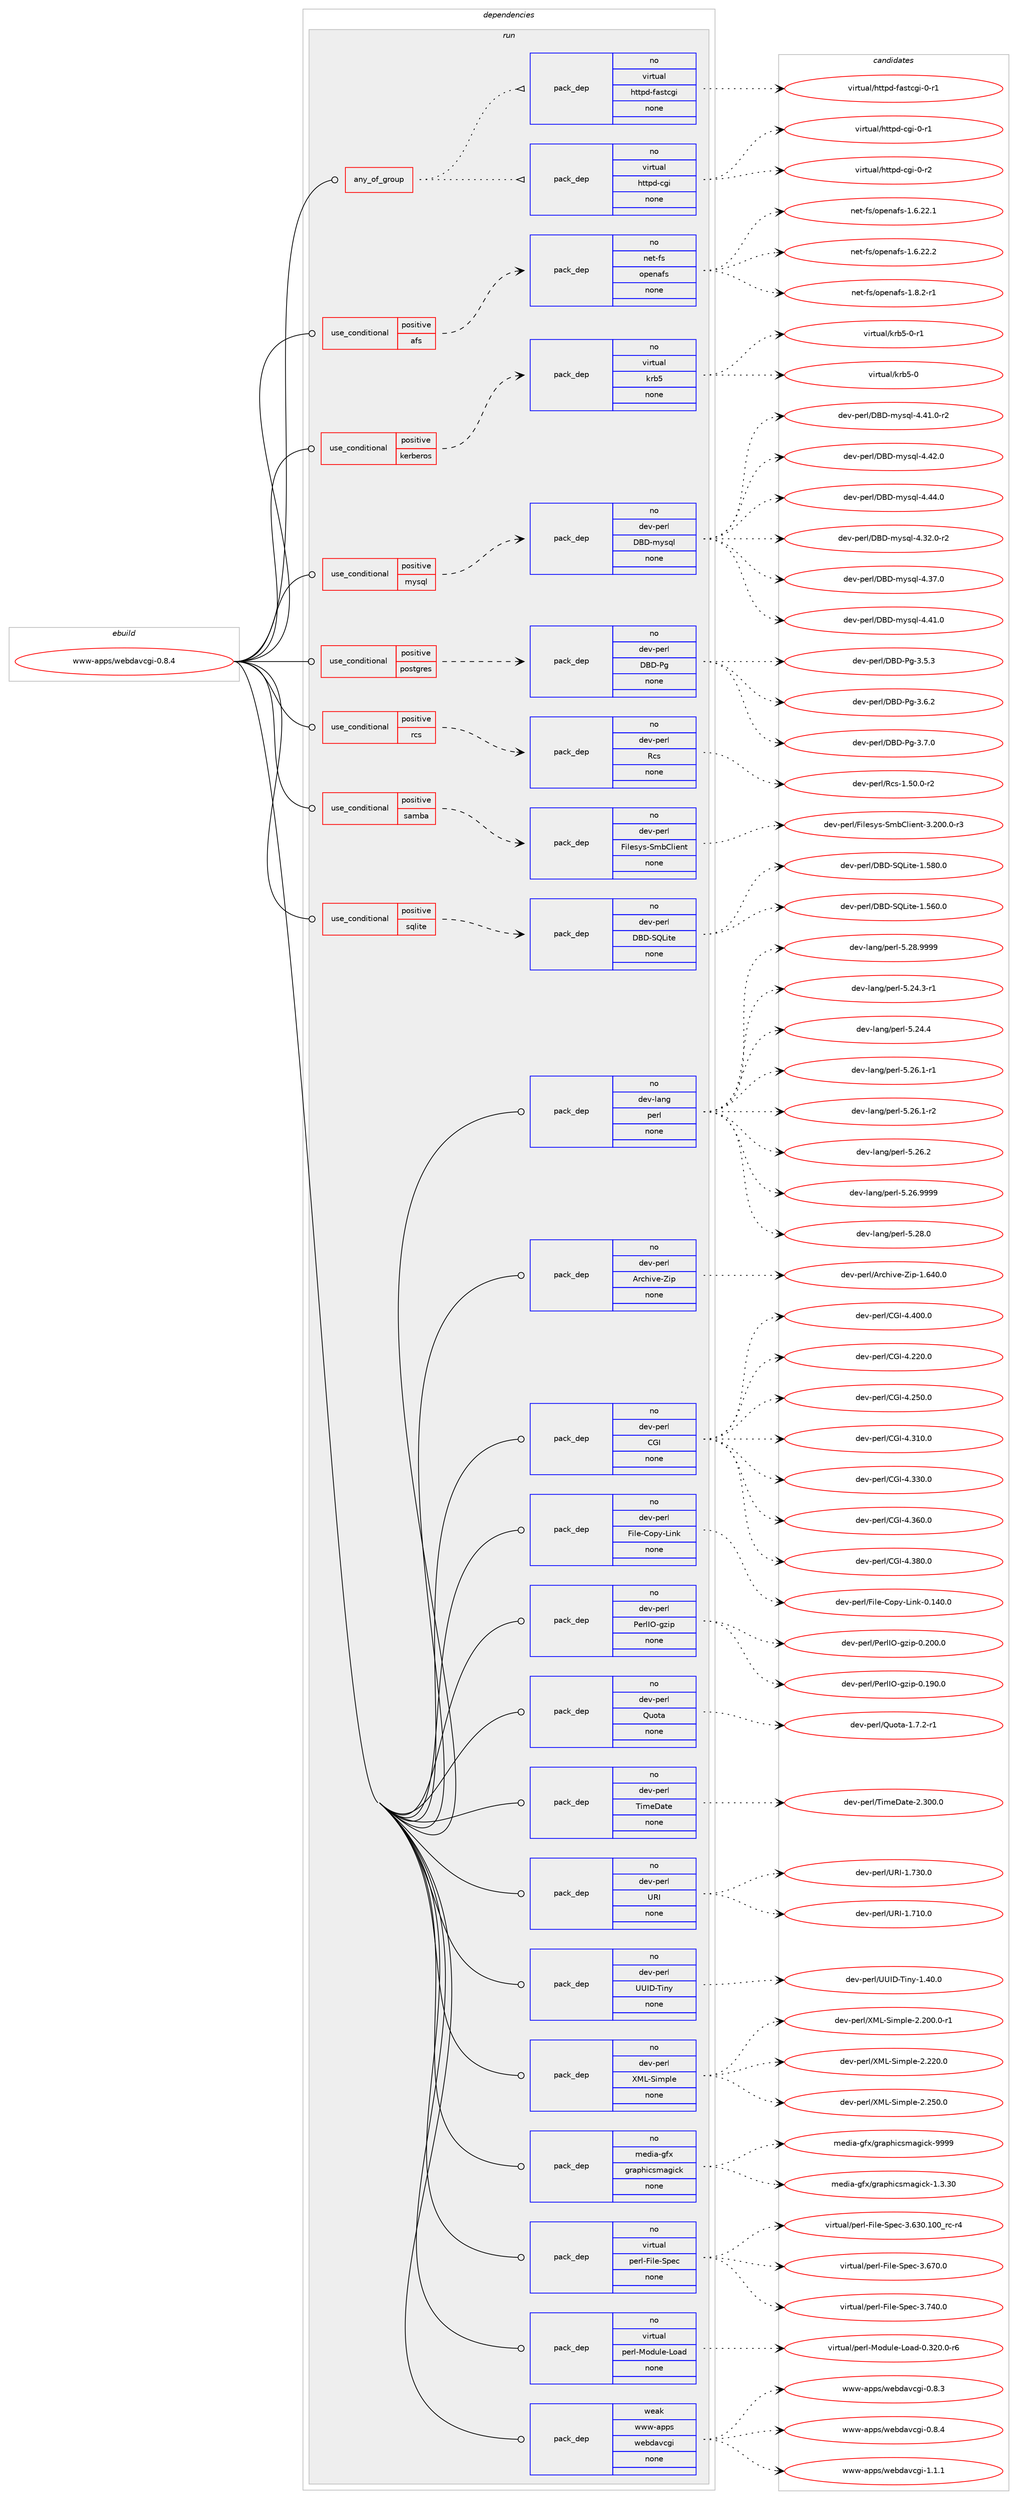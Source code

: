 digraph prolog {

# *************
# Graph options
# *************

newrank=true;
concentrate=true;
compound=true;
graph [rankdir=LR,fontname=Helvetica,fontsize=10,ranksep=1.5];#, ranksep=2.5, nodesep=0.2];
edge  [arrowhead=vee];
node  [fontname=Helvetica,fontsize=10];

# **********
# The ebuild
# **********

subgraph cluster_leftcol {
color=gray;
rank=same;
label=<<i>ebuild</i>>;
id [label="www-apps/webdavcgi-0.8.4", color=red, width=4, href="../www-apps/webdavcgi-0.8.4.svg"];
}

# ****************
# The dependencies
# ****************

subgraph cluster_midcol {
color=gray;
label=<<i>dependencies</i>>;
subgraph cluster_compile {
fillcolor="#eeeeee";
style=filled;
label=<<i>compile</i>>;
}
subgraph cluster_compileandrun {
fillcolor="#eeeeee";
style=filled;
label=<<i>compile and run</i>>;
}
subgraph cluster_run {
fillcolor="#eeeeee";
style=filled;
label=<<i>run</i>>;
subgraph any28212 {
dependency1747511 [label=<<TABLE BORDER="0" CELLBORDER="1" CELLSPACING="0" CELLPADDING="4"><TR><TD CELLPADDING="10">any_of_group</TD></TR></TABLE>>, shape=none, color=red];subgraph pack1254613 {
dependency1747512 [label=<<TABLE BORDER="0" CELLBORDER="1" CELLSPACING="0" CELLPADDING="4" WIDTH="220"><TR><TD ROWSPAN="6" CELLPADDING="30">pack_dep</TD></TR><TR><TD WIDTH="110">no</TD></TR><TR><TD>virtual</TD></TR><TR><TD>httpd-cgi</TD></TR><TR><TD>none</TD></TR><TR><TD></TD></TR></TABLE>>, shape=none, color=blue];
}
dependency1747511:e -> dependency1747512:w [weight=20,style="dotted",arrowhead="oinv"];
subgraph pack1254614 {
dependency1747513 [label=<<TABLE BORDER="0" CELLBORDER="1" CELLSPACING="0" CELLPADDING="4" WIDTH="220"><TR><TD ROWSPAN="6" CELLPADDING="30">pack_dep</TD></TR><TR><TD WIDTH="110">no</TD></TR><TR><TD>virtual</TD></TR><TR><TD>httpd-fastcgi</TD></TR><TR><TD>none</TD></TR><TR><TD></TD></TR></TABLE>>, shape=none, color=blue];
}
dependency1747511:e -> dependency1747513:w [weight=20,style="dotted",arrowhead="oinv"];
}
id:e -> dependency1747511:w [weight=20,style="solid",arrowhead="odot"];
subgraph cond463691 {
dependency1747514 [label=<<TABLE BORDER="0" CELLBORDER="1" CELLSPACING="0" CELLPADDING="4"><TR><TD ROWSPAN="3" CELLPADDING="10">use_conditional</TD></TR><TR><TD>positive</TD></TR><TR><TD>afs</TD></TR></TABLE>>, shape=none, color=red];
subgraph pack1254615 {
dependency1747515 [label=<<TABLE BORDER="0" CELLBORDER="1" CELLSPACING="0" CELLPADDING="4" WIDTH="220"><TR><TD ROWSPAN="6" CELLPADDING="30">pack_dep</TD></TR><TR><TD WIDTH="110">no</TD></TR><TR><TD>net-fs</TD></TR><TR><TD>openafs</TD></TR><TR><TD>none</TD></TR><TR><TD></TD></TR></TABLE>>, shape=none, color=blue];
}
dependency1747514:e -> dependency1747515:w [weight=20,style="dashed",arrowhead="vee"];
}
id:e -> dependency1747514:w [weight=20,style="solid",arrowhead="odot"];
subgraph cond463692 {
dependency1747516 [label=<<TABLE BORDER="0" CELLBORDER="1" CELLSPACING="0" CELLPADDING="4"><TR><TD ROWSPAN="3" CELLPADDING="10">use_conditional</TD></TR><TR><TD>positive</TD></TR><TR><TD>kerberos</TD></TR></TABLE>>, shape=none, color=red];
subgraph pack1254616 {
dependency1747517 [label=<<TABLE BORDER="0" CELLBORDER="1" CELLSPACING="0" CELLPADDING="4" WIDTH="220"><TR><TD ROWSPAN="6" CELLPADDING="30">pack_dep</TD></TR><TR><TD WIDTH="110">no</TD></TR><TR><TD>virtual</TD></TR><TR><TD>krb5</TD></TR><TR><TD>none</TD></TR><TR><TD></TD></TR></TABLE>>, shape=none, color=blue];
}
dependency1747516:e -> dependency1747517:w [weight=20,style="dashed",arrowhead="vee"];
}
id:e -> dependency1747516:w [weight=20,style="solid",arrowhead="odot"];
subgraph cond463693 {
dependency1747518 [label=<<TABLE BORDER="0" CELLBORDER="1" CELLSPACING="0" CELLPADDING="4"><TR><TD ROWSPAN="3" CELLPADDING="10">use_conditional</TD></TR><TR><TD>positive</TD></TR><TR><TD>mysql</TD></TR></TABLE>>, shape=none, color=red];
subgraph pack1254617 {
dependency1747519 [label=<<TABLE BORDER="0" CELLBORDER="1" CELLSPACING="0" CELLPADDING="4" WIDTH="220"><TR><TD ROWSPAN="6" CELLPADDING="30">pack_dep</TD></TR><TR><TD WIDTH="110">no</TD></TR><TR><TD>dev-perl</TD></TR><TR><TD>DBD-mysql</TD></TR><TR><TD>none</TD></TR><TR><TD></TD></TR></TABLE>>, shape=none, color=blue];
}
dependency1747518:e -> dependency1747519:w [weight=20,style="dashed",arrowhead="vee"];
}
id:e -> dependency1747518:w [weight=20,style="solid",arrowhead="odot"];
subgraph cond463694 {
dependency1747520 [label=<<TABLE BORDER="0" CELLBORDER="1" CELLSPACING="0" CELLPADDING="4"><TR><TD ROWSPAN="3" CELLPADDING="10">use_conditional</TD></TR><TR><TD>positive</TD></TR><TR><TD>postgres</TD></TR></TABLE>>, shape=none, color=red];
subgraph pack1254618 {
dependency1747521 [label=<<TABLE BORDER="0" CELLBORDER="1" CELLSPACING="0" CELLPADDING="4" WIDTH="220"><TR><TD ROWSPAN="6" CELLPADDING="30">pack_dep</TD></TR><TR><TD WIDTH="110">no</TD></TR><TR><TD>dev-perl</TD></TR><TR><TD>DBD-Pg</TD></TR><TR><TD>none</TD></TR><TR><TD></TD></TR></TABLE>>, shape=none, color=blue];
}
dependency1747520:e -> dependency1747521:w [weight=20,style="dashed",arrowhead="vee"];
}
id:e -> dependency1747520:w [weight=20,style="solid",arrowhead="odot"];
subgraph cond463695 {
dependency1747522 [label=<<TABLE BORDER="0" CELLBORDER="1" CELLSPACING="0" CELLPADDING="4"><TR><TD ROWSPAN="3" CELLPADDING="10">use_conditional</TD></TR><TR><TD>positive</TD></TR><TR><TD>rcs</TD></TR></TABLE>>, shape=none, color=red];
subgraph pack1254619 {
dependency1747523 [label=<<TABLE BORDER="0" CELLBORDER="1" CELLSPACING="0" CELLPADDING="4" WIDTH="220"><TR><TD ROWSPAN="6" CELLPADDING="30">pack_dep</TD></TR><TR><TD WIDTH="110">no</TD></TR><TR><TD>dev-perl</TD></TR><TR><TD>Rcs</TD></TR><TR><TD>none</TD></TR><TR><TD></TD></TR></TABLE>>, shape=none, color=blue];
}
dependency1747522:e -> dependency1747523:w [weight=20,style="dashed",arrowhead="vee"];
}
id:e -> dependency1747522:w [weight=20,style="solid",arrowhead="odot"];
subgraph cond463696 {
dependency1747524 [label=<<TABLE BORDER="0" CELLBORDER="1" CELLSPACING="0" CELLPADDING="4"><TR><TD ROWSPAN="3" CELLPADDING="10">use_conditional</TD></TR><TR><TD>positive</TD></TR><TR><TD>samba</TD></TR></TABLE>>, shape=none, color=red];
subgraph pack1254620 {
dependency1747525 [label=<<TABLE BORDER="0" CELLBORDER="1" CELLSPACING="0" CELLPADDING="4" WIDTH="220"><TR><TD ROWSPAN="6" CELLPADDING="30">pack_dep</TD></TR><TR><TD WIDTH="110">no</TD></TR><TR><TD>dev-perl</TD></TR><TR><TD>Filesys-SmbClient</TD></TR><TR><TD>none</TD></TR><TR><TD></TD></TR></TABLE>>, shape=none, color=blue];
}
dependency1747524:e -> dependency1747525:w [weight=20,style="dashed",arrowhead="vee"];
}
id:e -> dependency1747524:w [weight=20,style="solid",arrowhead="odot"];
subgraph cond463697 {
dependency1747526 [label=<<TABLE BORDER="0" CELLBORDER="1" CELLSPACING="0" CELLPADDING="4"><TR><TD ROWSPAN="3" CELLPADDING="10">use_conditional</TD></TR><TR><TD>positive</TD></TR><TR><TD>sqlite</TD></TR></TABLE>>, shape=none, color=red];
subgraph pack1254621 {
dependency1747527 [label=<<TABLE BORDER="0" CELLBORDER="1" CELLSPACING="0" CELLPADDING="4" WIDTH="220"><TR><TD ROWSPAN="6" CELLPADDING="30">pack_dep</TD></TR><TR><TD WIDTH="110">no</TD></TR><TR><TD>dev-perl</TD></TR><TR><TD>DBD-SQLite</TD></TR><TR><TD>none</TD></TR><TR><TD></TD></TR></TABLE>>, shape=none, color=blue];
}
dependency1747526:e -> dependency1747527:w [weight=20,style="dashed",arrowhead="vee"];
}
id:e -> dependency1747526:w [weight=20,style="solid",arrowhead="odot"];
subgraph pack1254622 {
dependency1747528 [label=<<TABLE BORDER="0" CELLBORDER="1" CELLSPACING="0" CELLPADDING="4" WIDTH="220"><TR><TD ROWSPAN="6" CELLPADDING="30">pack_dep</TD></TR><TR><TD WIDTH="110">no</TD></TR><TR><TD>dev-lang</TD></TR><TR><TD>perl</TD></TR><TR><TD>none</TD></TR><TR><TD></TD></TR></TABLE>>, shape=none, color=blue];
}
id:e -> dependency1747528:w [weight=20,style="solid",arrowhead="odot"];
subgraph pack1254623 {
dependency1747529 [label=<<TABLE BORDER="0" CELLBORDER="1" CELLSPACING="0" CELLPADDING="4" WIDTH="220"><TR><TD ROWSPAN="6" CELLPADDING="30">pack_dep</TD></TR><TR><TD WIDTH="110">no</TD></TR><TR><TD>dev-perl</TD></TR><TR><TD>Archive-Zip</TD></TR><TR><TD>none</TD></TR><TR><TD></TD></TR></TABLE>>, shape=none, color=blue];
}
id:e -> dependency1747529:w [weight=20,style="solid",arrowhead="odot"];
subgraph pack1254624 {
dependency1747530 [label=<<TABLE BORDER="0" CELLBORDER="1" CELLSPACING="0" CELLPADDING="4" WIDTH="220"><TR><TD ROWSPAN="6" CELLPADDING="30">pack_dep</TD></TR><TR><TD WIDTH="110">no</TD></TR><TR><TD>dev-perl</TD></TR><TR><TD>CGI</TD></TR><TR><TD>none</TD></TR><TR><TD></TD></TR></TABLE>>, shape=none, color=blue];
}
id:e -> dependency1747530:w [weight=20,style="solid",arrowhead="odot"];
subgraph pack1254625 {
dependency1747531 [label=<<TABLE BORDER="0" CELLBORDER="1" CELLSPACING="0" CELLPADDING="4" WIDTH="220"><TR><TD ROWSPAN="6" CELLPADDING="30">pack_dep</TD></TR><TR><TD WIDTH="110">no</TD></TR><TR><TD>dev-perl</TD></TR><TR><TD>File-Copy-Link</TD></TR><TR><TD>none</TD></TR><TR><TD></TD></TR></TABLE>>, shape=none, color=blue];
}
id:e -> dependency1747531:w [weight=20,style="solid",arrowhead="odot"];
subgraph pack1254626 {
dependency1747532 [label=<<TABLE BORDER="0" CELLBORDER="1" CELLSPACING="0" CELLPADDING="4" WIDTH="220"><TR><TD ROWSPAN="6" CELLPADDING="30">pack_dep</TD></TR><TR><TD WIDTH="110">no</TD></TR><TR><TD>dev-perl</TD></TR><TR><TD>PerlIO-gzip</TD></TR><TR><TD>none</TD></TR><TR><TD></TD></TR></TABLE>>, shape=none, color=blue];
}
id:e -> dependency1747532:w [weight=20,style="solid",arrowhead="odot"];
subgraph pack1254627 {
dependency1747533 [label=<<TABLE BORDER="0" CELLBORDER="1" CELLSPACING="0" CELLPADDING="4" WIDTH="220"><TR><TD ROWSPAN="6" CELLPADDING="30">pack_dep</TD></TR><TR><TD WIDTH="110">no</TD></TR><TR><TD>dev-perl</TD></TR><TR><TD>Quota</TD></TR><TR><TD>none</TD></TR><TR><TD></TD></TR></TABLE>>, shape=none, color=blue];
}
id:e -> dependency1747533:w [weight=20,style="solid",arrowhead="odot"];
subgraph pack1254628 {
dependency1747534 [label=<<TABLE BORDER="0" CELLBORDER="1" CELLSPACING="0" CELLPADDING="4" WIDTH="220"><TR><TD ROWSPAN="6" CELLPADDING="30">pack_dep</TD></TR><TR><TD WIDTH="110">no</TD></TR><TR><TD>dev-perl</TD></TR><TR><TD>TimeDate</TD></TR><TR><TD>none</TD></TR><TR><TD></TD></TR></TABLE>>, shape=none, color=blue];
}
id:e -> dependency1747534:w [weight=20,style="solid",arrowhead="odot"];
subgraph pack1254629 {
dependency1747535 [label=<<TABLE BORDER="0" CELLBORDER="1" CELLSPACING="0" CELLPADDING="4" WIDTH="220"><TR><TD ROWSPAN="6" CELLPADDING="30">pack_dep</TD></TR><TR><TD WIDTH="110">no</TD></TR><TR><TD>dev-perl</TD></TR><TR><TD>URI</TD></TR><TR><TD>none</TD></TR><TR><TD></TD></TR></TABLE>>, shape=none, color=blue];
}
id:e -> dependency1747535:w [weight=20,style="solid",arrowhead="odot"];
subgraph pack1254630 {
dependency1747536 [label=<<TABLE BORDER="0" CELLBORDER="1" CELLSPACING="0" CELLPADDING="4" WIDTH="220"><TR><TD ROWSPAN="6" CELLPADDING="30">pack_dep</TD></TR><TR><TD WIDTH="110">no</TD></TR><TR><TD>dev-perl</TD></TR><TR><TD>UUID-Tiny</TD></TR><TR><TD>none</TD></TR><TR><TD></TD></TR></TABLE>>, shape=none, color=blue];
}
id:e -> dependency1747536:w [weight=20,style="solid",arrowhead="odot"];
subgraph pack1254631 {
dependency1747537 [label=<<TABLE BORDER="0" CELLBORDER="1" CELLSPACING="0" CELLPADDING="4" WIDTH="220"><TR><TD ROWSPAN="6" CELLPADDING="30">pack_dep</TD></TR><TR><TD WIDTH="110">no</TD></TR><TR><TD>dev-perl</TD></TR><TR><TD>XML-Simple</TD></TR><TR><TD>none</TD></TR><TR><TD></TD></TR></TABLE>>, shape=none, color=blue];
}
id:e -> dependency1747537:w [weight=20,style="solid",arrowhead="odot"];
subgraph pack1254632 {
dependency1747538 [label=<<TABLE BORDER="0" CELLBORDER="1" CELLSPACING="0" CELLPADDING="4" WIDTH="220"><TR><TD ROWSPAN="6" CELLPADDING="30">pack_dep</TD></TR><TR><TD WIDTH="110">no</TD></TR><TR><TD>media-gfx</TD></TR><TR><TD>graphicsmagick</TD></TR><TR><TD>none</TD></TR><TR><TD></TD></TR></TABLE>>, shape=none, color=blue];
}
id:e -> dependency1747538:w [weight=20,style="solid",arrowhead="odot"];
subgraph pack1254633 {
dependency1747539 [label=<<TABLE BORDER="0" CELLBORDER="1" CELLSPACING="0" CELLPADDING="4" WIDTH="220"><TR><TD ROWSPAN="6" CELLPADDING="30">pack_dep</TD></TR><TR><TD WIDTH="110">no</TD></TR><TR><TD>virtual</TD></TR><TR><TD>perl-File-Spec</TD></TR><TR><TD>none</TD></TR><TR><TD></TD></TR></TABLE>>, shape=none, color=blue];
}
id:e -> dependency1747539:w [weight=20,style="solid",arrowhead="odot"];
subgraph pack1254634 {
dependency1747540 [label=<<TABLE BORDER="0" CELLBORDER="1" CELLSPACING="0" CELLPADDING="4" WIDTH="220"><TR><TD ROWSPAN="6" CELLPADDING="30">pack_dep</TD></TR><TR><TD WIDTH="110">no</TD></TR><TR><TD>virtual</TD></TR><TR><TD>perl-Module-Load</TD></TR><TR><TD>none</TD></TR><TR><TD></TD></TR></TABLE>>, shape=none, color=blue];
}
id:e -> dependency1747540:w [weight=20,style="solid",arrowhead="odot"];
subgraph pack1254635 {
dependency1747541 [label=<<TABLE BORDER="0" CELLBORDER="1" CELLSPACING="0" CELLPADDING="4" WIDTH="220"><TR><TD ROWSPAN="6" CELLPADDING="30">pack_dep</TD></TR><TR><TD WIDTH="110">weak</TD></TR><TR><TD>www-apps</TD></TR><TR><TD>webdavcgi</TD></TR><TR><TD>none</TD></TR><TR><TD></TD></TR></TABLE>>, shape=none, color=blue];
}
id:e -> dependency1747541:w [weight=20,style="solid",arrowhead="odot"];
}
}

# **************
# The candidates
# **************

subgraph cluster_choices {
rank=same;
color=gray;
label=<<i>candidates</i>>;

subgraph choice1254613 {
color=black;
nodesep=1;
choice1181051141161179710847104116116112100459910310545484511449 [label="virtual/httpd-cgi-0-r1", color=red, width=4,href="../virtual/httpd-cgi-0-r1.svg"];
choice1181051141161179710847104116116112100459910310545484511450 [label="virtual/httpd-cgi-0-r2", color=red, width=4,href="../virtual/httpd-cgi-0-r2.svg"];
dependency1747512:e -> choice1181051141161179710847104116116112100459910310545484511449:w [style=dotted,weight="100"];
dependency1747512:e -> choice1181051141161179710847104116116112100459910310545484511450:w [style=dotted,weight="100"];
}
subgraph choice1254614 {
color=black;
nodesep=1;
choice118105114116117971084710411611611210045102971151169910310545484511449 [label="virtual/httpd-fastcgi-0-r1", color=red, width=4,href="../virtual/httpd-fastcgi-0-r1.svg"];
dependency1747513:e -> choice118105114116117971084710411611611210045102971151169910310545484511449:w [style=dotted,weight="100"];
}
subgraph choice1254615 {
color=black;
nodesep=1;
choice110101116451021154711111210111097102115454946544650504649 [label="net-fs/openafs-1.6.22.1", color=red, width=4,href="../net-fs/openafs-1.6.22.1.svg"];
choice110101116451021154711111210111097102115454946544650504650 [label="net-fs/openafs-1.6.22.2", color=red, width=4,href="../net-fs/openafs-1.6.22.2.svg"];
choice1101011164510211547111112101110971021154549465646504511449 [label="net-fs/openafs-1.8.2-r1", color=red, width=4,href="../net-fs/openafs-1.8.2-r1.svg"];
dependency1747515:e -> choice110101116451021154711111210111097102115454946544650504649:w [style=dotted,weight="100"];
dependency1747515:e -> choice110101116451021154711111210111097102115454946544650504650:w [style=dotted,weight="100"];
dependency1747515:e -> choice1101011164510211547111112101110971021154549465646504511449:w [style=dotted,weight="100"];
}
subgraph choice1254616 {
color=black;
nodesep=1;
choice118105114116117971084710711498534548 [label="virtual/krb5-0", color=red, width=4,href="../virtual/krb5-0.svg"];
choice1181051141161179710847107114985345484511449 [label="virtual/krb5-0-r1", color=red, width=4,href="../virtual/krb5-0-r1.svg"];
dependency1747517:e -> choice118105114116117971084710711498534548:w [style=dotted,weight="100"];
dependency1747517:e -> choice1181051141161179710847107114985345484511449:w [style=dotted,weight="100"];
}
subgraph choice1254617 {
color=black;
nodesep=1;
choice100101118451121011141084768666845109121115113108455246515046484511450 [label="dev-perl/DBD-mysql-4.32.0-r2", color=red, width=4,href="../dev-perl/DBD-mysql-4.32.0-r2.svg"];
choice10010111845112101114108476866684510912111511310845524651554648 [label="dev-perl/DBD-mysql-4.37.0", color=red, width=4,href="../dev-perl/DBD-mysql-4.37.0.svg"];
choice10010111845112101114108476866684510912111511310845524652494648 [label="dev-perl/DBD-mysql-4.41.0", color=red, width=4,href="../dev-perl/DBD-mysql-4.41.0.svg"];
choice100101118451121011141084768666845109121115113108455246524946484511450 [label="dev-perl/DBD-mysql-4.41.0-r2", color=red, width=4,href="../dev-perl/DBD-mysql-4.41.0-r2.svg"];
choice10010111845112101114108476866684510912111511310845524652504648 [label="dev-perl/DBD-mysql-4.42.0", color=red, width=4,href="../dev-perl/DBD-mysql-4.42.0.svg"];
choice10010111845112101114108476866684510912111511310845524652524648 [label="dev-perl/DBD-mysql-4.44.0", color=red, width=4,href="../dev-perl/DBD-mysql-4.44.0.svg"];
dependency1747519:e -> choice100101118451121011141084768666845109121115113108455246515046484511450:w [style=dotted,weight="100"];
dependency1747519:e -> choice10010111845112101114108476866684510912111511310845524651554648:w [style=dotted,weight="100"];
dependency1747519:e -> choice10010111845112101114108476866684510912111511310845524652494648:w [style=dotted,weight="100"];
dependency1747519:e -> choice100101118451121011141084768666845109121115113108455246524946484511450:w [style=dotted,weight="100"];
dependency1747519:e -> choice10010111845112101114108476866684510912111511310845524652504648:w [style=dotted,weight="100"];
dependency1747519:e -> choice10010111845112101114108476866684510912111511310845524652524648:w [style=dotted,weight="100"];
}
subgraph choice1254618 {
color=black;
nodesep=1;
choice10010111845112101114108476866684580103455146534651 [label="dev-perl/DBD-Pg-3.5.3", color=red, width=4,href="../dev-perl/DBD-Pg-3.5.3.svg"];
choice10010111845112101114108476866684580103455146544650 [label="dev-perl/DBD-Pg-3.6.2", color=red, width=4,href="../dev-perl/DBD-Pg-3.6.2.svg"];
choice10010111845112101114108476866684580103455146554648 [label="dev-perl/DBD-Pg-3.7.0", color=red, width=4,href="../dev-perl/DBD-Pg-3.7.0.svg"];
dependency1747521:e -> choice10010111845112101114108476866684580103455146534651:w [style=dotted,weight="100"];
dependency1747521:e -> choice10010111845112101114108476866684580103455146544650:w [style=dotted,weight="100"];
dependency1747521:e -> choice10010111845112101114108476866684580103455146554648:w [style=dotted,weight="100"];
}
subgraph choice1254619 {
color=black;
nodesep=1;
choice10010111845112101114108478299115454946534846484511450 [label="dev-perl/Rcs-1.50.0-r2", color=red, width=4,href="../dev-perl/Rcs-1.50.0-r2.svg"];
dependency1747523:e -> choice10010111845112101114108478299115454946534846484511450:w [style=dotted,weight="100"];
}
subgraph choice1254620 {
color=black;
nodesep=1;
choice1001011184511210111410847701051081011151211154583109986710810510111011645514650484846484511451 [label="dev-perl/Filesys-SmbClient-3.200.0-r3", color=red, width=4,href="../dev-perl/Filesys-SmbClient-3.200.0-r3.svg"];
dependency1747525:e -> choice1001011184511210111410847701051081011151211154583109986710810510111011645514650484846484511451:w [style=dotted,weight="100"];
}
subgraph choice1254621 {
color=black;
nodesep=1;
choice1001011184511210111410847686668458381761051161014549465354484648 [label="dev-perl/DBD-SQLite-1.560.0", color=red, width=4,href="../dev-perl/DBD-SQLite-1.560.0.svg"];
choice1001011184511210111410847686668458381761051161014549465356484648 [label="dev-perl/DBD-SQLite-1.580.0", color=red, width=4,href="../dev-perl/DBD-SQLite-1.580.0.svg"];
dependency1747527:e -> choice1001011184511210111410847686668458381761051161014549465354484648:w [style=dotted,weight="100"];
dependency1747527:e -> choice1001011184511210111410847686668458381761051161014549465356484648:w [style=dotted,weight="100"];
}
subgraph choice1254622 {
color=black;
nodesep=1;
choice100101118451089711010347112101114108455346505246514511449 [label="dev-lang/perl-5.24.3-r1", color=red, width=4,href="../dev-lang/perl-5.24.3-r1.svg"];
choice10010111845108971101034711210111410845534650524652 [label="dev-lang/perl-5.24.4", color=red, width=4,href="../dev-lang/perl-5.24.4.svg"];
choice100101118451089711010347112101114108455346505446494511449 [label="dev-lang/perl-5.26.1-r1", color=red, width=4,href="../dev-lang/perl-5.26.1-r1.svg"];
choice100101118451089711010347112101114108455346505446494511450 [label="dev-lang/perl-5.26.1-r2", color=red, width=4,href="../dev-lang/perl-5.26.1-r2.svg"];
choice10010111845108971101034711210111410845534650544650 [label="dev-lang/perl-5.26.2", color=red, width=4,href="../dev-lang/perl-5.26.2.svg"];
choice10010111845108971101034711210111410845534650544657575757 [label="dev-lang/perl-5.26.9999", color=red, width=4,href="../dev-lang/perl-5.26.9999.svg"];
choice10010111845108971101034711210111410845534650564648 [label="dev-lang/perl-5.28.0", color=red, width=4,href="../dev-lang/perl-5.28.0.svg"];
choice10010111845108971101034711210111410845534650564657575757 [label="dev-lang/perl-5.28.9999", color=red, width=4,href="../dev-lang/perl-5.28.9999.svg"];
dependency1747528:e -> choice100101118451089711010347112101114108455346505246514511449:w [style=dotted,weight="100"];
dependency1747528:e -> choice10010111845108971101034711210111410845534650524652:w [style=dotted,weight="100"];
dependency1747528:e -> choice100101118451089711010347112101114108455346505446494511449:w [style=dotted,weight="100"];
dependency1747528:e -> choice100101118451089711010347112101114108455346505446494511450:w [style=dotted,weight="100"];
dependency1747528:e -> choice10010111845108971101034711210111410845534650544650:w [style=dotted,weight="100"];
dependency1747528:e -> choice10010111845108971101034711210111410845534650544657575757:w [style=dotted,weight="100"];
dependency1747528:e -> choice10010111845108971101034711210111410845534650564648:w [style=dotted,weight="100"];
dependency1747528:e -> choice10010111845108971101034711210111410845534650564657575757:w [style=dotted,weight="100"];
}
subgraph choice1254623 {
color=black;
nodesep=1;
choice1001011184511210111410847651149910410511810145901051124549465452484648 [label="dev-perl/Archive-Zip-1.640.0", color=red, width=4,href="../dev-perl/Archive-Zip-1.640.0.svg"];
dependency1747529:e -> choice1001011184511210111410847651149910410511810145901051124549465452484648:w [style=dotted,weight="100"];
}
subgraph choice1254624 {
color=black;
nodesep=1;
choice10010111845112101114108476771734552465050484648 [label="dev-perl/CGI-4.220.0", color=red, width=4,href="../dev-perl/CGI-4.220.0.svg"];
choice10010111845112101114108476771734552465053484648 [label="dev-perl/CGI-4.250.0", color=red, width=4,href="../dev-perl/CGI-4.250.0.svg"];
choice10010111845112101114108476771734552465149484648 [label="dev-perl/CGI-4.310.0", color=red, width=4,href="../dev-perl/CGI-4.310.0.svg"];
choice10010111845112101114108476771734552465151484648 [label="dev-perl/CGI-4.330.0", color=red, width=4,href="../dev-perl/CGI-4.330.0.svg"];
choice10010111845112101114108476771734552465154484648 [label="dev-perl/CGI-4.360.0", color=red, width=4,href="../dev-perl/CGI-4.360.0.svg"];
choice10010111845112101114108476771734552465156484648 [label="dev-perl/CGI-4.380.0", color=red, width=4,href="../dev-perl/CGI-4.380.0.svg"];
choice10010111845112101114108476771734552465248484648 [label="dev-perl/CGI-4.400.0", color=red, width=4,href="../dev-perl/CGI-4.400.0.svg"];
dependency1747530:e -> choice10010111845112101114108476771734552465050484648:w [style=dotted,weight="100"];
dependency1747530:e -> choice10010111845112101114108476771734552465053484648:w [style=dotted,weight="100"];
dependency1747530:e -> choice10010111845112101114108476771734552465149484648:w [style=dotted,weight="100"];
dependency1747530:e -> choice10010111845112101114108476771734552465151484648:w [style=dotted,weight="100"];
dependency1747530:e -> choice10010111845112101114108476771734552465154484648:w [style=dotted,weight="100"];
dependency1747530:e -> choice10010111845112101114108476771734552465156484648:w [style=dotted,weight="100"];
dependency1747530:e -> choice10010111845112101114108476771734552465248484648:w [style=dotted,weight="100"];
}
subgraph choice1254625 {
color=black;
nodesep=1;
choice100101118451121011141084770105108101456711111212145761051101074548464952484648 [label="dev-perl/File-Copy-Link-0.140.0", color=red, width=4,href="../dev-perl/File-Copy-Link-0.140.0.svg"];
dependency1747531:e -> choice100101118451121011141084770105108101456711111212145761051101074548464952484648:w [style=dotted,weight="100"];
}
subgraph choice1254626 {
color=black;
nodesep=1;
choice1001011184511210111410847801011141087379451031221051124548464957484648 [label="dev-perl/PerlIO-gzip-0.190.0", color=red, width=4,href="../dev-perl/PerlIO-gzip-0.190.0.svg"];
choice1001011184511210111410847801011141087379451031221051124548465048484648 [label="dev-perl/PerlIO-gzip-0.200.0", color=red, width=4,href="../dev-perl/PerlIO-gzip-0.200.0.svg"];
dependency1747532:e -> choice1001011184511210111410847801011141087379451031221051124548464957484648:w [style=dotted,weight="100"];
dependency1747532:e -> choice1001011184511210111410847801011141087379451031221051124548465048484648:w [style=dotted,weight="100"];
}
subgraph choice1254627 {
color=black;
nodesep=1;
choice100101118451121011141084781117111116974549465546504511449 [label="dev-perl/Quota-1.7.2-r1", color=red, width=4,href="../dev-perl/Quota-1.7.2-r1.svg"];
dependency1747533:e -> choice100101118451121011141084781117111116974549465546504511449:w [style=dotted,weight="100"];
}
subgraph choice1254628 {
color=black;
nodesep=1;
choice10010111845112101114108478410510910168971161014550465148484648 [label="dev-perl/TimeDate-2.300.0", color=red, width=4,href="../dev-perl/TimeDate-2.300.0.svg"];
dependency1747534:e -> choice10010111845112101114108478410510910168971161014550465148484648:w [style=dotted,weight="100"];
}
subgraph choice1254629 {
color=black;
nodesep=1;
choice10010111845112101114108478582734549465549484648 [label="dev-perl/URI-1.710.0", color=red, width=4,href="../dev-perl/URI-1.710.0.svg"];
choice10010111845112101114108478582734549465551484648 [label="dev-perl/URI-1.730.0", color=red, width=4,href="../dev-perl/URI-1.730.0.svg"];
dependency1747535:e -> choice10010111845112101114108478582734549465549484648:w [style=dotted,weight="100"];
dependency1747535:e -> choice10010111845112101114108478582734549465551484648:w [style=dotted,weight="100"];
}
subgraph choice1254630 {
color=black;
nodesep=1;
choice100101118451121011141084785857368458410511012145494652484648 [label="dev-perl/UUID-Tiny-1.40.0", color=red, width=4,href="../dev-perl/UUID-Tiny-1.40.0.svg"];
dependency1747536:e -> choice100101118451121011141084785857368458410511012145494652484648:w [style=dotted,weight="100"];
}
subgraph choice1254631 {
color=black;
nodesep=1;
choice1001011184511210111410847887776458310510911210810145504650484846484511449 [label="dev-perl/XML-Simple-2.200.0-r1", color=red, width=4,href="../dev-perl/XML-Simple-2.200.0-r1.svg"];
choice100101118451121011141084788777645831051091121081014550465050484648 [label="dev-perl/XML-Simple-2.220.0", color=red, width=4,href="../dev-perl/XML-Simple-2.220.0.svg"];
choice100101118451121011141084788777645831051091121081014550465053484648 [label="dev-perl/XML-Simple-2.250.0", color=red, width=4,href="../dev-perl/XML-Simple-2.250.0.svg"];
dependency1747537:e -> choice1001011184511210111410847887776458310510911210810145504650484846484511449:w [style=dotted,weight="100"];
dependency1747537:e -> choice100101118451121011141084788777645831051091121081014550465050484648:w [style=dotted,weight="100"];
dependency1747537:e -> choice100101118451121011141084788777645831051091121081014550465053484648:w [style=dotted,weight="100"];
}
subgraph choice1254632 {
color=black;
nodesep=1;
choice1091011001059745103102120471031149711210410599115109971031059910745494651465148 [label="media-gfx/graphicsmagick-1.3.30", color=red, width=4,href="../media-gfx/graphicsmagick-1.3.30.svg"];
choice109101100105974510310212047103114971121041059911510997103105991074557575757 [label="media-gfx/graphicsmagick-9999", color=red, width=4,href="../media-gfx/graphicsmagick-9999.svg"];
dependency1747538:e -> choice1091011001059745103102120471031149711210410599115109971031059910745494651465148:w [style=dotted,weight="100"];
dependency1747538:e -> choice109101100105974510310212047103114971121041059911510997103105991074557575757:w [style=dotted,weight="100"];
}
subgraph choice1254633 {
color=black;
nodesep=1;
choice118105114116117971084711210111410845701051081014583112101994551465451484649484895114994511452 [label="virtual/perl-File-Spec-3.630.100_rc-r4", color=red, width=4,href="../virtual/perl-File-Spec-3.630.100_rc-r4.svg"];
choice118105114116117971084711210111410845701051081014583112101994551465455484648 [label="virtual/perl-File-Spec-3.670.0", color=red, width=4,href="../virtual/perl-File-Spec-3.670.0.svg"];
choice118105114116117971084711210111410845701051081014583112101994551465552484648 [label="virtual/perl-File-Spec-3.740.0", color=red, width=4,href="../virtual/perl-File-Spec-3.740.0.svg"];
dependency1747539:e -> choice118105114116117971084711210111410845701051081014583112101994551465451484649484895114994511452:w [style=dotted,weight="100"];
dependency1747539:e -> choice118105114116117971084711210111410845701051081014583112101994551465455484648:w [style=dotted,weight="100"];
dependency1747539:e -> choice118105114116117971084711210111410845701051081014583112101994551465552484648:w [style=dotted,weight="100"];
}
subgraph choice1254634 {
color=black;
nodesep=1;
choice1181051141161179710847112101114108457711110011710810145761119710045484651504846484511454 [label="virtual/perl-Module-Load-0.320.0-r6", color=red, width=4,href="../virtual/perl-Module-Load-0.320.0-r6.svg"];
dependency1747540:e -> choice1181051141161179710847112101114108457711110011710810145761119710045484651504846484511454:w [style=dotted,weight="100"];
}
subgraph choice1254635 {
color=black;
nodesep=1;
choice119119119459711211211547119101981009711899103105454846564651 [label="www-apps/webdavcgi-0.8.3", color=red, width=4,href="../www-apps/webdavcgi-0.8.3.svg"];
choice119119119459711211211547119101981009711899103105454846564652 [label="www-apps/webdavcgi-0.8.4", color=red, width=4,href="../www-apps/webdavcgi-0.8.4.svg"];
choice119119119459711211211547119101981009711899103105454946494649 [label="www-apps/webdavcgi-1.1.1", color=red, width=4,href="../www-apps/webdavcgi-1.1.1.svg"];
dependency1747541:e -> choice119119119459711211211547119101981009711899103105454846564651:w [style=dotted,weight="100"];
dependency1747541:e -> choice119119119459711211211547119101981009711899103105454846564652:w [style=dotted,weight="100"];
dependency1747541:e -> choice119119119459711211211547119101981009711899103105454946494649:w [style=dotted,weight="100"];
}
}

}
